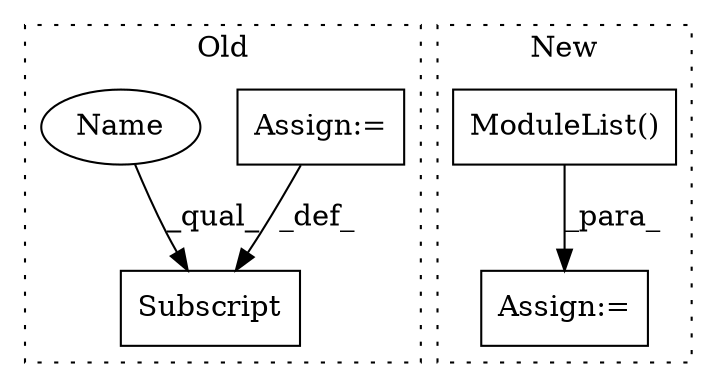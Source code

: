 digraph G {
subgraph cluster0 {
1 [label="Subscript" a="63" s="15838,0" l="41,0" shape="box"];
4 [label="Assign:=" a="68" s="15879" l="3" shape="box"];
5 [label="Name" a="87" s="15838" l="29" shape="ellipse"];
label = "Old";
style="dotted";
}
subgraph cluster1 {
2 [label="ModuleList()" a="75" s="15936" l="15" shape="box"];
3 [label="Assign:=" a="68" s="15933" l="3" shape="box"];
label = "New";
style="dotted";
}
2 -> 3 [label="_para_"];
4 -> 1 [label="_def_"];
5 -> 1 [label="_qual_"];
}